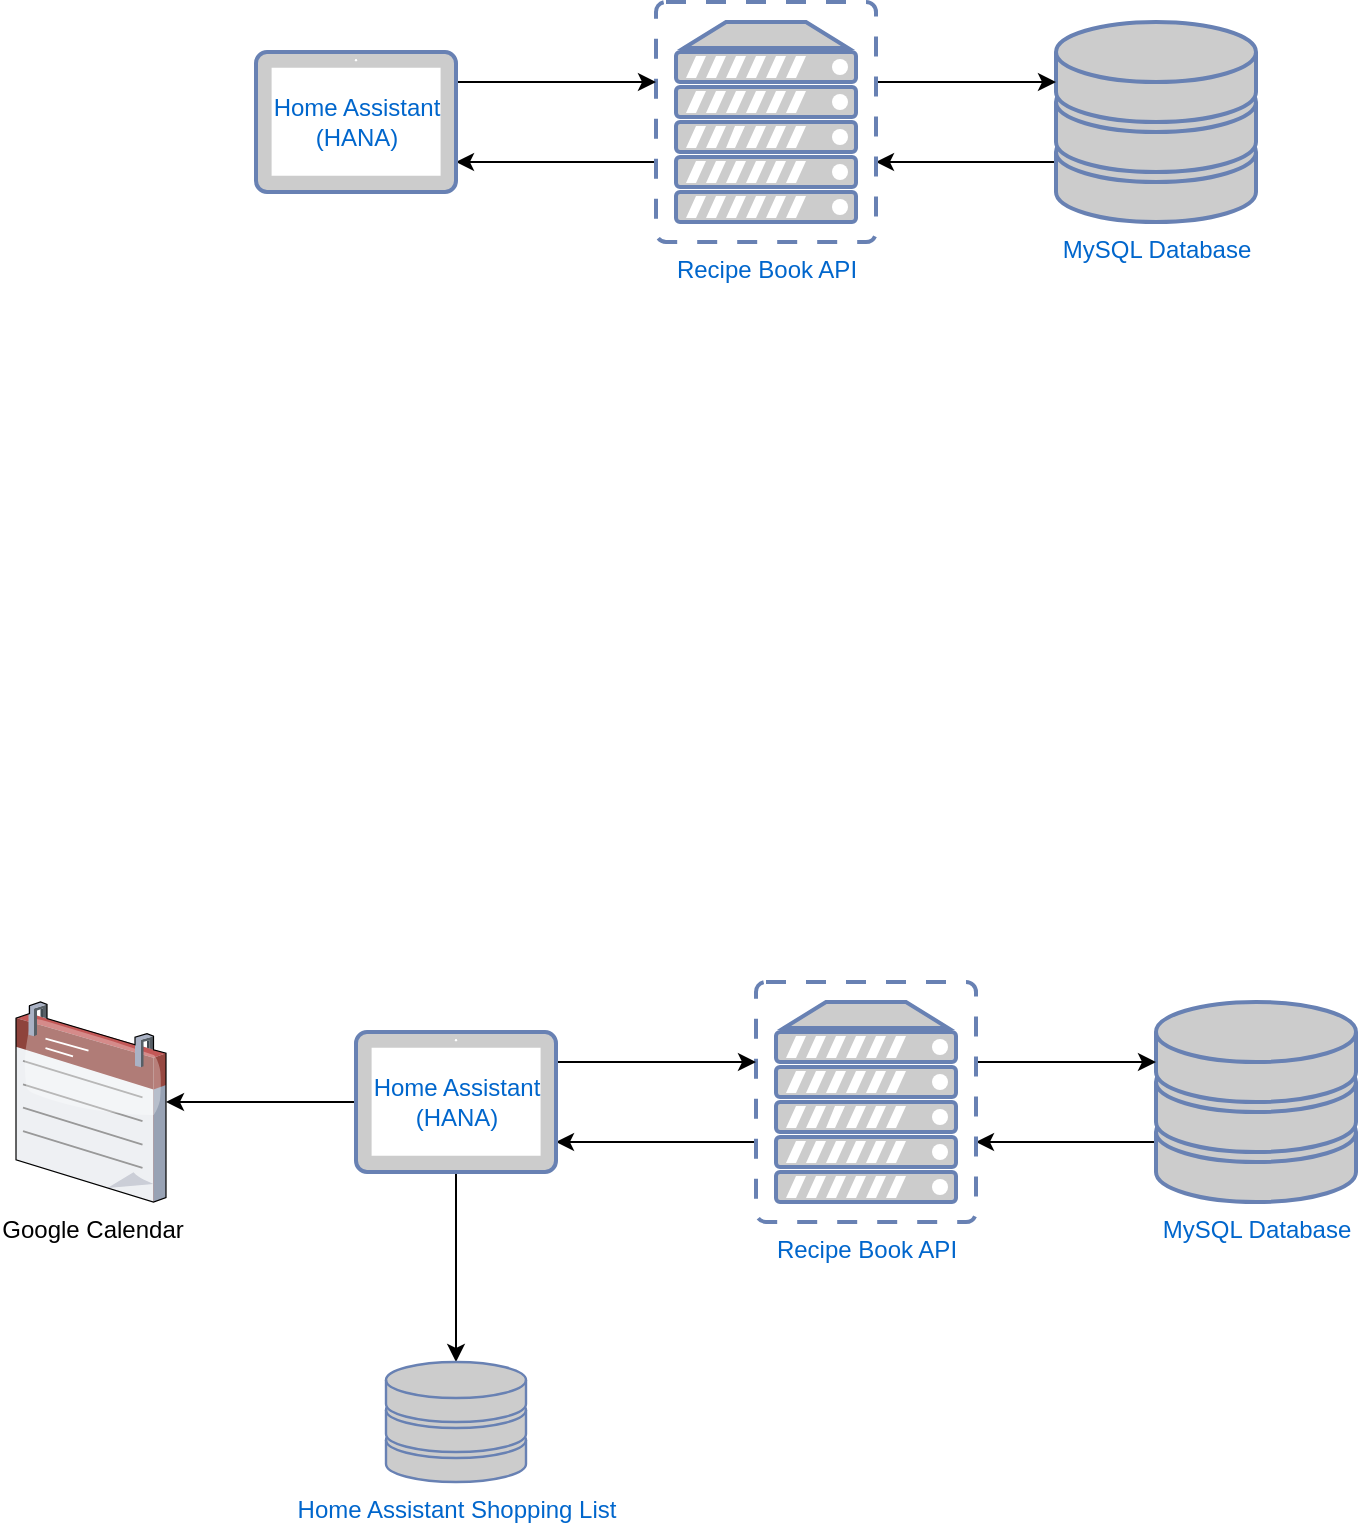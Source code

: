 <mxfile version="16.4.0" type="device"><diagram id="8a--g9IygDrRlAlDXLUG" name="Page-1"><mxGraphModel dx="1224" dy="961" grid="1" gridSize="10" guides="1" tooltips="1" connect="1" arrows="1" fold="1" page="1" pageScale="1" pageWidth="1700" pageHeight="1100" math="0" shadow="0"><root><mxCell id="0"/><mxCell id="1" parent="0"/><mxCell id="A_aG_Xz8aVzK8ekLlcEz-10" value="" style="edgeStyle=orthogonalEdgeStyle;rounded=0;orthogonalLoop=1;jettySize=auto;html=1;" edge="1" parent="1" source="A_aG_Xz8aVzK8ekLlcEz-1" target="A_aG_Xz8aVzK8ekLlcEz-2"><mxGeometry relative="1" as="geometry"><Array as="points"><mxPoint x="580" y="320"/><mxPoint x="580" y="320"/></Array></mxGeometry></mxCell><mxCell id="A_aG_Xz8aVzK8ekLlcEz-1" value="MySQL Database" style="fontColor=#0066CC;verticalAlign=top;verticalLabelPosition=bottom;labelPosition=center;align=center;html=1;outlineConnect=0;fillColor=#CCCCCC;strokeColor=#6881B3;gradientColor=none;gradientDirection=north;strokeWidth=2;shape=mxgraph.networks.storage;" vertex="1" parent="1"><mxGeometry x="610" y="250" width="100" height="100" as="geometry"/></mxCell><mxCell id="A_aG_Xz8aVzK8ekLlcEz-8" value="" style="edgeStyle=orthogonalEdgeStyle;rounded=0;orthogonalLoop=1;jettySize=auto;html=1;" edge="1" parent="1" source="A_aG_Xz8aVzK8ekLlcEz-2" target="A_aG_Xz8aVzK8ekLlcEz-3"><mxGeometry relative="1" as="geometry"><Array as="points"><mxPoint x="340" y="320"/><mxPoint x="340" y="320"/></Array></mxGeometry></mxCell><mxCell id="A_aG_Xz8aVzK8ekLlcEz-9" value="" style="edgeStyle=orthogonalEdgeStyle;rounded=0;orthogonalLoop=1;jettySize=auto;html=1;" edge="1" parent="1" source="A_aG_Xz8aVzK8ekLlcEz-2" target="A_aG_Xz8aVzK8ekLlcEz-1"><mxGeometry relative="1" as="geometry"><Array as="points"><mxPoint x="600" y="280"/><mxPoint x="600" y="280"/></Array></mxGeometry></mxCell><mxCell id="A_aG_Xz8aVzK8ekLlcEz-2" value="Recipe Book API" style="fontColor=#0066CC;verticalAlign=top;verticalLabelPosition=bottom;labelPosition=center;align=center;html=1;outlineConnect=0;fillColor=#CCCCCC;strokeColor=#6881B3;gradientColor=none;gradientDirection=north;strokeWidth=2;shape=mxgraph.networks.virtual_server;" vertex="1" parent="1"><mxGeometry x="410" y="240" width="110" height="120" as="geometry"/></mxCell><mxCell id="A_aG_Xz8aVzK8ekLlcEz-7" value="" style="edgeStyle=orthogonalEdgeStyle;rounded=0;orthogonalLoop=1;jettySize=auto;html=1;" edge="1" parent="1" source="A_aG_Xz8aVzK8ekLlcEz-3" target="A_aG_Xz8aVzK8ekLlcEz-2"><mxGeometry relative="1" as="geometry"><Array as="points"><mxPoint x="380" y="280"/><mxPoint x="380" y="280"/></Array></mxGeometry></mxCell><mxCell id="A_aG_Xz8aVzK8ekLlcEz-3" value="Home Assistant&lt;br&gt;(HANA)" style="fontColor=#0066CC;verticalAlign=middle;verticalLabelPosition=middle;labelPosition=center;align=center;html=1;outlineConnect=0;fillColor=#CCCCCC;strokeColor=#6881B3;gradientColor=none;gradientDirection=north;strokeWidth=2;shape=mxgraph.networks.tablet;" vertex="1" parent="1"><mxGeometry x="210" y="265" width="100" height="70" as="geometry"/></mxCell><mxCell id="A_aG_Xz8aVzK8ekLlcEz-13" value="" style="edgeStyle=orthogonalEdgeStyle;rounded=0;orthogonalLoop=1;jettySize=auto;html=1;" edge="1" parent="1" source="A_aG_Xz8aVzK8ekLlcEz-14" target="A_aG_Xz8aVzK8ekLlcEz-17"><mxGeometry relative="1" as="geometry"><Array as="points"><mxPoint x="630" y="810"/><mxPoint x="630" y="810"/></Array></mxGeometry></mxCell><mxCell id="A_aG_Xz8aVzK8ekLlcEz-14" value="MySQL Database" style="fontColor=#0066CC;verticalAlign=top;verticalLabelPosition=bottom;labelPosition=center;align=center;html=1;outlineConnect=0;fillColor=#CCCCCC;strokeColor=#6881B3;gradientColor=none;gradientDirection=north;strokeWidth=2;shape=mxgraph.networks.storage;" vertex="1" parent="1"><mxGeometry x="660" y="740" width="100" height="100" as="geometry"/></mxCell><mxCell id="A_aG_Xz8aVzK8ekLlcEz-15" value="" style="edgeStyle=orthogonalEdgeStyle;rounded=0;orthogonalLoop=1;jettySize=auto;html=1;" edge="1" parent="1" source="A_aG_Xz8aVzK8ekLlcEz-17" target="A_aG_Xz8aVzK8ekLlcEz-19"><mxGeometry relative="1" as="geometry"><Array as="points"><mxPoint x="390" y="810"/><mxPoint x="390" y="810"/></Array></mxGeometry></mxCell><mxCell id="A_aG_Xz8aVzK8ekLlcEz-16" value="" style="edgeStyle=orthogonalEdgeStyle;rounded=0;orthogonalLoop=1;jettySize=auto;html=1;" edge="1" parent="1" source="A_aG_Xz8aVzK8ekLlcEz-17" target="A_aG_Xz8aVzK8ekLlcEz-14"><mxGeometry relative="1" as="geometry"><Array as="points"><mxPoint x="650" y="770"/><mxPoint x="650" y="770"/></Array></mxGeometry></mxCell><mxCell id="A_aG_Xz8aVzK8ekLlcEz-17" value="Recipe Book API" style="fontColor=#0066CC;verticalAlign=top;verticalLabelPosition=bottom;labelPosition=center;align=center;html=1;outlineConnect=0;fillColor=#CCCCCC;strokeColor=#6881B3;gradientColor=none;gradientDirection=north;strokeWidth=2;shape=mxgraph.networks.virtual_server;" vertex="1" parent="1"><mxGeometry x="460" y="730" width="110" height="120" as="geometry"/></mxCell><mxCell id="A_aG_Xz8aVzK8ekLlcEz-18" value="" style="edgeStyle=orthogonalEdgeStyle;rounded=0;orthogonalLoop=1;jettySize=auto;html=1;" edge="1" parent="1" source="A_aG_Xz8aVzK8ekLlcEz-19" target="A_aG_Xz8aVzK8ekLlcEz-17"><mxGeometry relative="1" as="geometry"><Array as="points"><mxPoint x="430" y="770"/><mxPoint x="430" y="770"/></Array></mxGeometry></mxCell><mxCell id="A_aG_Xz8aVzK8ekLlcEz-21" value="" style="edgeStyle=orthogonalEdgeStyle;rounded=0;orthogonalLoop=1;jettySize=auto;html=1;" edge="1" parent="1" source="A_aG_Xz8aVzK8ekLlcEz-19" target="A_aG_Xz8aVzK8ekLlcEz-20"><mxGeometry relative="1" as="geometry"/></mxCell><mxCell id="A_aG_Xz8aVzK8ekLlcEz-23" value="" style="edgeStyle=orthogonalEdgeStyle;rounded=0;orthogonalLoop=1;jettySize=auto;html=1;" edge="1" parent="1" source="A_aG_Xz8aVzK8ekLlcEz-19" target="A_aG_Xz8aVzK8ekLlcEz-22"><mxGeometry relative="1" as="geometry"/></mxCell><mxCell id="A_aG_Xz8aVzK8ekLlcEz-19" value="Home Assistant&lt;br&gt;(HANA)" style="fontColor=#0066CC;verticalAlign=middle;verticalLabelPosition=middle;labelPosition=center;align=center;html=1;outlineConnect=0;fillColor=#CCCCCC;strokeColor=#6881B3;gradientColor=none;gradientDirection=north;strokeWidth=2;shape=mxgraph.networks.tablet;" vertex="1" parent="1"><mxGeometry x="260" y="755" width="100" height="70" as="geometry"/></mxCell><mxCell id="A_aG_Xz8aVzK8ekLlcEz-20" value="Home Assistant Shopping List" style="fontColor=#0066CC;verticalAlign=top;verticalLabelPosition=bottom;labelPosition=center;align=center;html=1;outlineConnect=0;fillColor=#CCCCCC;strokeColor=#6881B3;gradientColor=none;gradientDirection=north;strokeWidth=2;shape=mxgraph.networks.storage;" vertex="1" parent="1"><mxGeometry x="275" y="920" width="70" height="60" as="geometry"/></mxCell><mxCell id="A_aG_Xz8aVzK8ekLlcEz-22" value="Google Calendar" style="verticalLabelPosition=bottom;sketch=0;aspect=fixed;html=1;verticalAlign=top;strokeColor=none;align=center;outlineConnect=0;shape=mxgraph.citrix.calendar;" vertex="1" parent="1"><mxGeometry x="90" y="740" width="75" height="100" as="geometry"/></mxCell></root></mxGraphModel></diagram></mxfile>